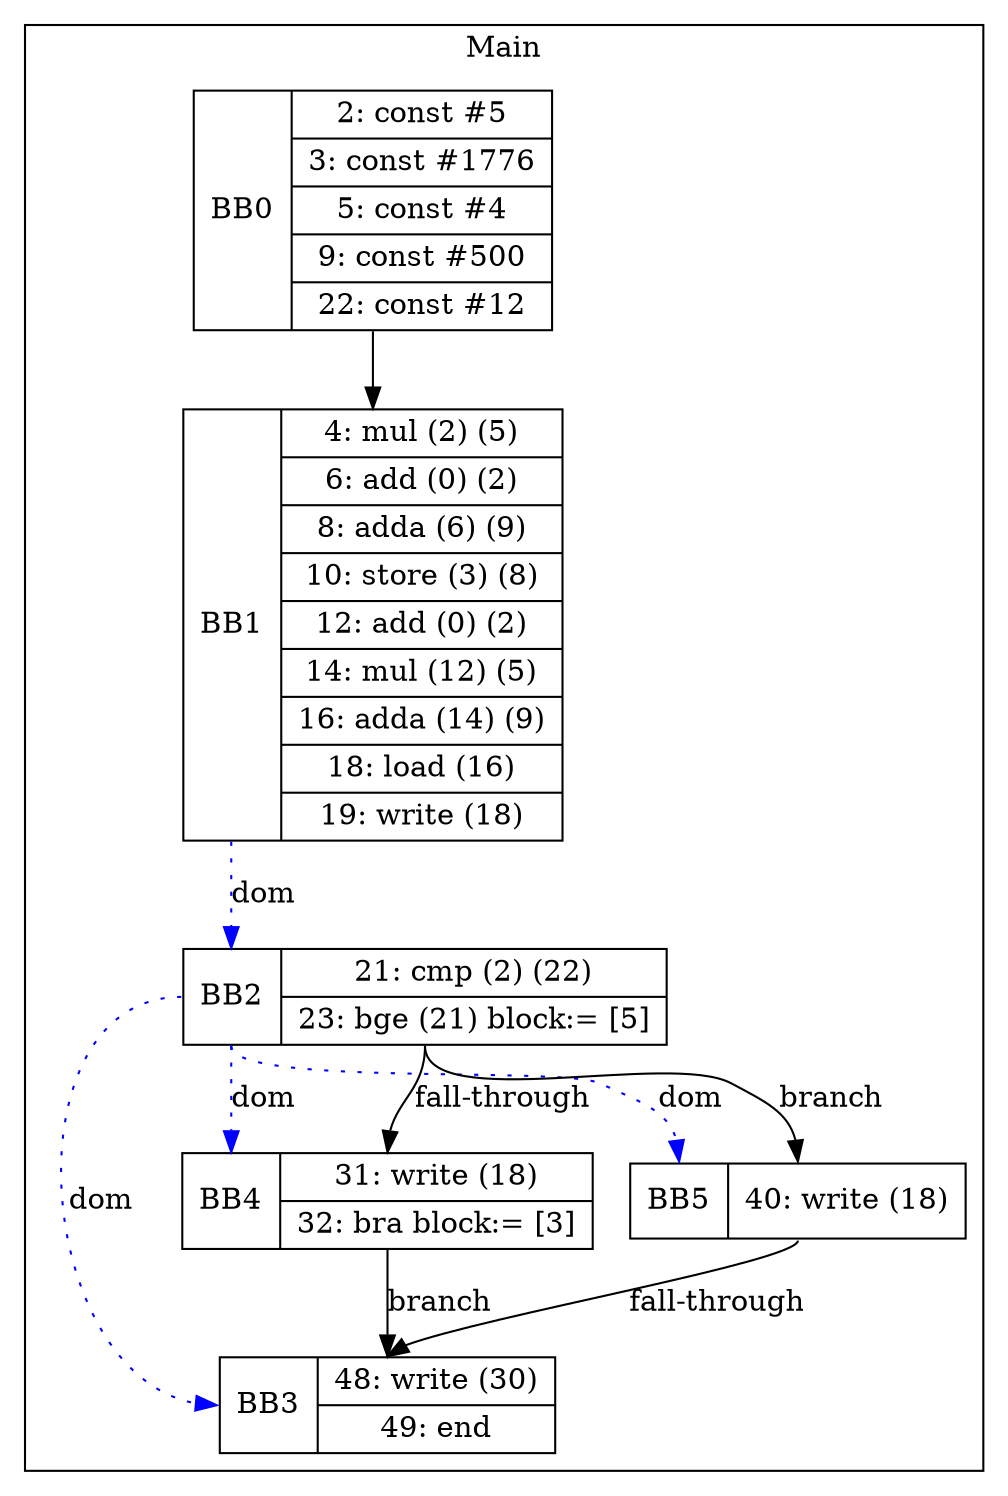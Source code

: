digraph G {
node [shape=record];
subgraph cluster_main{
label = "Main";
BB0 [shape=record, label="<b>BB0|{2: const #5|3: const #1776|5: const #4|9: const #500|22: const #12}"];
BB1 [shape=record, label="<b>BB1|{4: mul (2) (5)|6: add (0) (2)|8: adda (6) (9)|10: store (3) (8)|12: add (0) (2)|14: mul (12) (5)|16: adda (14) (9)|18: load (16)|19: write (18)}"];
BB2 [shape=record, label="<b>BB2|{21: cmp (2) (22)|23: bge (21) block:= [5]}"];
BB3 [shape=record, label="<b>BB3|{48: write (30)|49: end}"];
BB4 [shape=record, label="<b>BB4|{31: write (18)|32: bra block:= [3]}"];
BB5 [shape=record, label="<b>BB5|{40: write (18)}"];
}
BB0:s -> BB1:n ;
BB2:b -> BB3:b [color=blue, style=dotted, label="dom"];
BB2:b -> BB4:b [color=blue, style=dotted, label="dom"];
BB1:b -> BB2:b [color=blue, style=dotted, label="dom"];
BB2:b -> BB5:b [color=blue, style=dotted, label="dom"];
BB2:s -> BB5:n [label="branch"];
BB4:s -> BB3:n [label="branch"];
BB5:s -> BB3:n [label="fall-through"];
BB2:s -> BB4:n [label="fall-through"];
}
